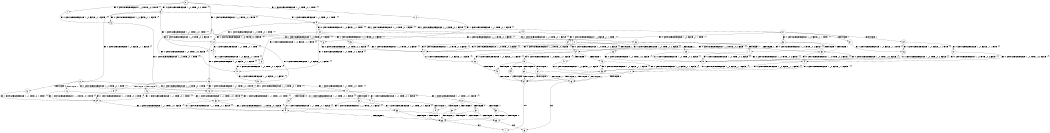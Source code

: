 digraph BCG {
size = "7, 10.5";
center = TRUE;
node [shape = circle];
0 [peripheries = 2];
0 -> 1 [label = "EX !0 !ATOMIC_EXCH_BRANCH (1, +0, TRUE, +0, 2, TRUE) !{}"];
0 -> 2 [label = "EX !1 !ATOMIC_EXCH_BRANCH (1, +1, TRUE, +0, 1, TRUE) !{}"];
0 -> 3 [label = "EX !0 !ATOMIC_EXCH_BRANCH (1, +0, TRUE, +0, 2, TRUE) !{}"];
0 -> 4 [label = "EX !1 !ATOMIC_EXCH_BRANCH (1, +1, TRUE, +0, 1, TRUE) !{}"];
1 -> 5 [label = "EX !0 !ATOMIC_EXCH_BRANCH (1, +0, FALSE, +1, 1, FALSE) !{}"];
2 -> 6 [label = "EX !1 !ATOMIC_EXCH_BRANCH (1, +1, TRUE, +0, 1, FALSE) !{}"];
3 -> 5 [label = "EX !0 !ATOMIC_EXCH_BRANCH (1, +0, FALSE, +1, 1, FALSE) !{}"];
3 -> 7 [label = "EX !1 !ATOMIC_EXCH_BRANCH (1, +1, TRUE, +0, 1, TRUE) !{}"];
3 -> 8 [label = "EX !0 !ATOMIC_EXCH_BRANCH (1, +0, FALSE, +1, 1, FALSE) !{}"];
3 -> 9 [label = "EX !1 !ATOMIC_EXCH_BRANCH (1, +1, TRUE, +0, 1, TRUE) !{}"];
4 -> 6 [label = "EX !1 !ATOMIC_EXCH_BRANCH (1, +1, TRUE, +0, 1, FALSE) !{}"];
4 -> 10 [label = "EX !0 !ATOMIC_EXCH_BRANCH (1, +0, TRUE, +0, 2, FALSE) !{}"];
4 -> 11 [label = "EX !1 !ATOMIC_EXCH_BRANCH (1, +1, TRUE, +0, 1, FALSE) !{}"];
4 -> 12 [label = "EX !0 !ATOMIC_EXCH_BRANCH (1, +0, TRUE, +0, 2, FALSE) !{}"];
5 -> 13 [label = "EX !1 !ATOMIC_EXCH_BRANCH (1, +1, TRUE, +0, 1, TRUE) !{}"];
6 -> 14 [label = "EX !0 !ATOMIC_EXCH_BRANCH (1, +0, TRUE, +0, 2, FALSE) !{}"];
7 -> 15 [label = "EX !0 !ATOMIC_EXCH_BRANCH (1, +0, FALSE, +1, 1, TRUE) !{}"];
8 -> 13 [label = "EX !1 !ATOMIC_EXCH_BRANCH (1, +1, TRUE, +0, 1, TRUE) !{}"];
8 -> 16 [label = "TERMINATE !0"];
8 -> 17 [label = "EX !1 !ATOMIC_EXCH_BRANCH (1, +1, TRUE, +0, 1, TRUE) !{}"];
8 -> 18 [label = "TERMINATE !0"];
9 -> 15 [label = "EX !0 !ATOMIC_EXCH_BRANCH (1, +0, FALSE, +1, 1, TRUE) !{}"];
9 -> 19 [label = "EX !1 !ATOMIC_EXCH_BRANCH (1, +1, TRUE, +0, 1, FALSE) !{}"];
9 -> 20 [label = "EX !0 !ATOMIC_EXCH_BRANCH (1, +0, FALSE, +1, 1, TRUE) !{}"];
9 -> 21 [label = "EX !1 !ATOMIC_EXCH_BRANCH (1, +1, TRUE, +0, 1, FALSE) !{}"];
10 -> 22 [label = "EX !0 !ATOMIC_EXCH_BRANCH (1, +0, FALSE, +1, 1, FALSE) !{}"];
11 -> 14 [label = "EX !0 !ATOMIC_EXCH_BRANCH (1, +0, TRUE, +0, 2, FALSE) !{}"];
11 -> 23 [label = "TERMINATE !1"];
11 -> 24 [label = "EX !0 !ATOMIC_EXCH_BRANCH (1, +0, TRUE, +0, 2, FALSE) !{}"];
11 -> 25 [label = "TERMINATE !1"];
12 -> 22 [label = "EX !0 !ATOMIC_EXCH_BRANCH (1, +0, FALSE, +1, 1, FALSE) !{}"];
12 -> 7 [label = "EX !1 !ATOMIC_EXCH_BRANCH (1, +1, TRUE, +0, 1, TRUE) !{}"];
12 -> 26 [label = "EX !0 !ATOMIC_EXCH_BRANCH (1, +0, FALSE, +1, 1, FALSE) !{}"];
12 -> 9 [label = "EX !1 !ATOMIC_EXCH_BRANCH (1, +1, TRUE, +0, 1, TRUE) !{}"];
13 -> 27 [label = "EX !1 !ATOMIC_EXCH_BRANCH (1, +1, TRUE, +0, 1, FALSE) !{}"];
14 -> 28 [label = "EX !0 !ATOMIC_EXCH_BRANCH (1, +0, FALSE, +1, 1, FALSE) !{}"];
15 -> 10 [label = "EX !0 !ATOMIC_EXCH_BRANCH (1, +0, TRUE, +0, 2, FALSE) !{}"];
16 -> 29 [label = "EX !1 !ATOMIC_EXCH_BRANCH (1, +1, TRUE, +0, 1, TRUE) !{}"];
17 -> 27 [label = "EX !1 !ATOMIC_EXCH_BRANCH (1, +1, TRUE, +0, 1, FALSE) !{}"];
17 -> 30 [label = "TERMINATE !0"];
17 -> 31 [label = "EX !1 !ATOMIC_EXCH_BRANCH (1, +1, TRUE, +0, 1, FALSE) !{}"];
17 -> 32 [label = "TERMINATE !0"];
18 -> 29 [label = "EX !1 !ATOMIC_EXCH_BRANCH (1, +1, TRUE, +0, 1, TRUE) !{}"];
18 -> 33 [label = "EX !1 !ATOMIC_EXCH_BRANCH (1, +1, TRUE, +0, 1, TRUE) !{}"];
19 -> 34 [label = "EX !0 !ATOMIC_EXCH_BRANCH (1, +0, FALSE, +1, 1, TRUE) !{}"];
20 -> 10 [label = "EX !0 !ATOMIC_EXCH_BRANCH (1, +0, TRUE, +0, 2, FALSE) !{}"];
20 -> 35 [label = "EX !1 !ATOMIC_EXCH_BRANCH (1, +1, TRUE, +0, 1, FALSE) !{}"];
20 -> 12 [label = "EX !0 !ATOMIC_EXCH_BRANCH (1, +0, TRUE, +0, 2, FALSE) !{}"];
20 -> 36 [label = "EX !1 !ATOMIC_EXCH_BRANCH (1, +1, TRUE, +0, 1, FALSE) !{}"];
21 -> 34 [label = "EX !0 !ATOMIC_EXCH_BRANCH (1, +0, FALSE, +1, 1, TRUE) !{}"];
21 -> 37 [label = "TERMINATE !1"];
21 -> 38 [label = "EX !0 !ATOMIC_EXCH_BRANCH (1, +0, FALSE, +1, 1, TRUE) !{}"];
21 -> 39 [label = "TERMINATE !1"];
22 -> 13 [label = "EX !1 !ATOMIC_EXCH_BRANCH (1, +1, TRUE, +0, 1, TRUE) !{}"];
23 -> 40 [label = "EX !0 !ATOMIC_EXCH_BRANCH (1, +0, TRUE, +0, 2, FALSE) !{}"];
24 -> 28 [label = "EX !0 !ATOMIC_EXCH_BRANCH (1, +0, FALSE, +1, 1, FALSE) !{}"];
24 -> 41 [label = "TERMINATE !1"];
24 -> 42 [label = "EX !0 !ATOMIC_EXCH_BRANCH (1, +0, FALSE, +1, 1, FALSE) !{}"];
24 -> 43 [label = "TERMINATE !1"];
25 -> 40 [label = "EX !0 !ATOMIC_EXCH_BRANCH (1, +0, TRUE, +0, 2, FALSE) !{}"];
25 -> 44 [label = "EX !0 !ATOMIC_EXCH_BRANCH (1, +0, TRUE, +0, 2, FALSE) !{}"];
26 -> 13 [label = "EX !1 !ATOMIC_EXCH_BRANCH (1, +1, TRUE, +0, 1, TRUE) !{}"];
26 -> 45 [label = "TERMINATE !0"];
26 -> 17 [label = "EX !1 !ATOMIC_EXCH_BRANCH (1, +1, TRUE, +0, 1, TRUE) !{}"];
26 -> 46 [label = "TERMINATE !0"];
27 -> 47 [label = "TERMINATE !0"];
28 -> 48 [label = "TERMINATE !0"];
29 -> 49 [label = "EX !1 !ATOMIC_EXCH_BRANCH (1, +1, TRUE, +0, 1, FALSE) !{}"];
30 -> 49 [label = "EX !1 !ATOMIC_EXCH_BRANCH (1, +1, TRUE, +0, 1, FALSE) !{}"];
31 -> 47 [label = "TERMINATE !0"];
31 -> 50 [label = "TERMINATE !1"];
31 -> 51 [label = "TERMINATE !0"];
31 -> 52 [label = "TERMINATE !1"];
32 -> 49 [label = "EX !1 !ATOMIC_EXCH_BRANCH (1, +1, TRUE, +0, 1, FALSE) !{}"];
32 -> 53 [label = "EX !1 !ATOMIC_EXCH_BRANCH (1, +1, TRUE, +0, 1, FALSE) !{}"];
33 -> 49 [label = "EX !1 !ATOMIC_EXCH_BRANCH (1, +1, TRUE, +0, 1, FALSE) !{}"];
33 -> 53 [label = "EX !1 !ATOMIC_EXCH_BRANCH (1, +1, TRUE, +0, 1, FALSE) !{}"];
34 -> 14 [label = "EX !0 !ATOMIC_EXCH_BRANCH (1, +0, TRUE, +0, 2, FALSE) !{}"];
35 -> 14 [label = "EX !0 !ATOMIC_EXCH_BRANCH (1, +0, TRUE, +0, 2, FALSE) !{}"];
36 -> 14 [label = "EX !0 !ATOMIC_EXCH_BRANCH (1, +0, TRUE, +0, 2, FALSE) !{}"];
36 -> 54 [label = "TERMINATE !1"];
36 -> 24 [label = "EX !0 !ATOMIC_EXCH_BRANCH (1, +0, TRUE, +0, 2, FALSE) !{}"];
36 -> 55 [label = "TERMINATE !1"];
37 -> 56 [label = "EX !0 !ATOMIC_EXCH_BRANCH (1, +0, FALSE, +1, 1, TRUE) !{}"];
38 -> 14 [label = "EX !0 !ATOMIC_EXCH_BRANCH (1, +0, TRUE, +0, 2, FALSE) !{}"];
38 -> 54 [label = "TERMINATE !1"];
38 -> 24 [label = "EX !0 !ATOMIC_EXCH_BRANCH (1, +0, TRUE, +0, 2, FALSE) !{}"];
38 -> 55 [label = "TERMINATE !1"];
39 -> 56 [label = "EX !0 !ATOMIC_EXCH_BRANCH (1, +0, FALSE, +1, 1, TRUE) !{}"];
39 -> 57 [label = "EX !0 !ATOMIC_EXCH_BRANCH (1, +0, FALSE, +1, 1, TRUE) !{}"];
40 -> 58 [label = "EX !0 !ATOMIC_EXCH_BRANCH (1, +0, FALSE, +1, 1, FALSE) !{}"];
41 -> 58 [label = "EX !0 !ATOMIC_EXCH_BRANCH (1, +0, FALSE, +1, 1, FALSE) !{}"];
42 -> 48 [label = "TERMINATE !0"];
42 -> 59 [label = "TERMINATE !1"];
42 -> 60 [label = "TERMINATE !0"];
42 -> 61 [label = "TERMINATE !1"];
43 -> 58 [label = "EX !0 !ATOMIC_EXCH_BRANCH (1, +0, FALSE, +1, 1, FALSE) !{}"];
43 -> 62 [label = "EX !0 !ATOMIC_EXCH_BRANCH (1, +0, FALSE, +1, 1, FALSE) !{}"];
44 -> 58 [label = "EX !0 !ATOMIC_EXCH_BRANCH (1, +0, FALSE, +1, 1, FALSE) !{}"];
44 -> 62 [label = "EX !0 !ATOMIC_EXCH_BRANCH (1, +0, FALSE, +1, 1, FALSE) !{}"];
45 -> 29 [label = "EX !1 !ATOMIC_EXCH_BRANCH (1, +1, TRUE, +0, 1, TRUE) !{}"];
46 -> 29 [label = "EX !1 !ATOMIC_EXCH_BRANCH (1, +1, TRUE, +0, 1, TRUE) !{}"];
46 -> 33 [label = "EX !1 !ATOMIC_EXCH_BRANCH (1, +1, TRUE, +0, 1, TRUE) !{}"];
47 -> 63 [label = "TERMINATE !1"];
48 -> 64 [label = "TERMINATE !1"];
49 -> 63 [label = "TERMINATE !1"];
50 -> 63 [label = "TERMINATE !0"];
51 -> 63 [label = "TERMINATE !1"];
51 -> 65 [label = "TERMINATE !1"];
52 -> 63 [label = "TERMINATE !0"];
52 -> 65 [label = "TERMINATE !0"];
53 -> 63 [label = "TERMINATE !1"];
53 -> 65 [label = "TERMINATE !1"];
54 -> 40 [label = "EX !0 !ATOMIC_EXCH_BRANCH (1, +0, TRUE, +0, 2, FALSE) !{}"];
55 -> 40 [label = "EX !0 !ATOMIC_EXCH_BRANCH (1, +0, TRUE, +0, 2, FALSE) !{}"];
55 -> 44 [label = "EX !0 !ATOMIC_EXCH_BRANCH (1, +0, TRUE, +0, 2, FALSE) !{}"];
56 -> 40 [label = "EX !0 !ATOMIC_EXCH_BRANCH (1, +0, TRUE, +0, 2, FALSE) !{}"];
57 -> 40 [label = "EX !0 !ATOMIC_EXCH_BRANCH (1, +0, TRUE, +0, 2, FALSE) !{}"];
57 -> 44 [label = "EX !0 !ATOMIC_EXCH_BRANCH (1, +0, TRUE, +0, 2, FALSE) !{}"];
58 -> 64 [label = "TERMINATE !0"];
59 -> 64 [label = "TERMINATE !0"];
60 -> 64 [label = "TERMINATE !1"];
60 -> 66 [label = "TERMINATE !1"];
61 -> 64 [label = "TERMINATE !0"];
61 -> 66 [label = "TERMINATE !0"];
62 -> 64 [label = "TERMINATE !0"];
62 -> 66 [label = "TERMINATE !0"];
63 -> 67 [label = "exit"];
64 -> 67 [label = "exit"];
65 -> 68 [label = "exit"];
66 -> 68 [label = "exit"];
}
